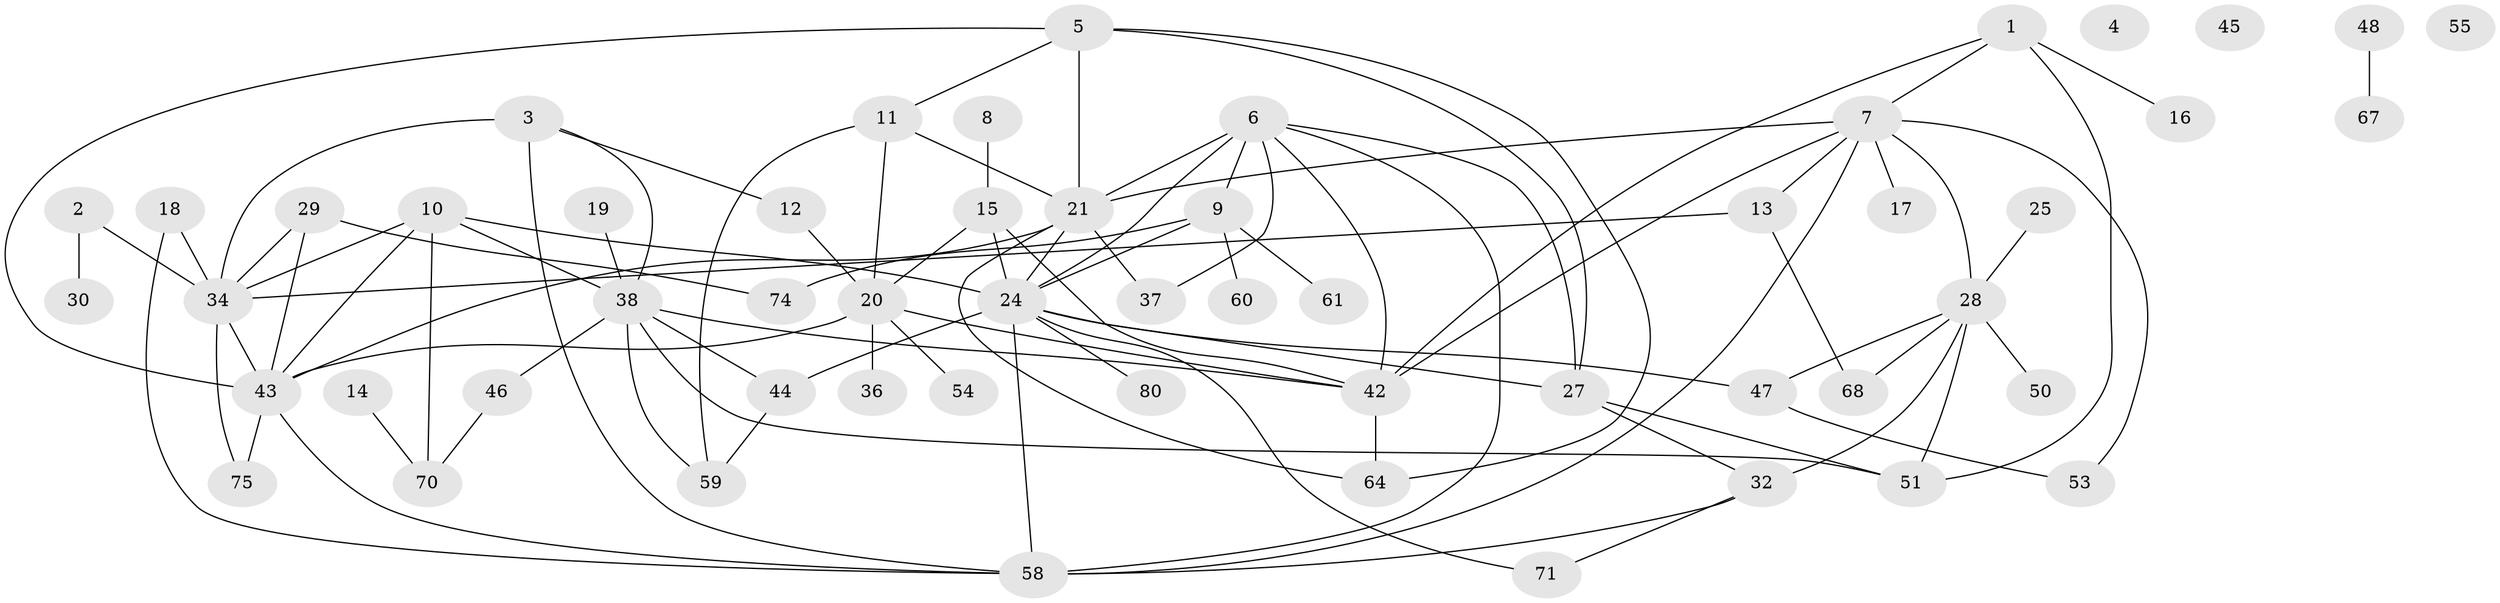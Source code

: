 // original degree distribution, {2: 0.2375, 4: 0.1375, 0: 0.0375, 3: 0.2, 6: 0.075, 1: 0.1875, 5: 0.0875, 7: 0.025, 8: 0.0125}
// Generated by graph-tools (version 1.1) at 2025/41/03/06/25 10:41:20]
// undirected, 56 vertices, 93 edges
graph export_dot {
graph [start="1"]
  node [color=gray90,style=filled];
  1 [super="+76"];
  2 [super="+66"];
  3 [super="+33"];
  4;
  5 [super="+40"];
  6 [super="+35"];
  7 [super="+39"];
  8;
  9 [super="+31"];
  10 [super="+77"];
  11 [super="+26"];
  12;
  13 [super="+62"];
  14;
  15 [super="+22"];
  16;
  17;
  18;
  19;
  20 [super="+23"];
  21 [super="+65"];
  24 [super="+41"];
  25;
  27;
  28 [super="+63"];
  29;
  30;
  32;
  34 [super="+52"];
  36 [super="+73"];
  37;
  38 [super="+57"];
  42 [super="+49"];
  43 [super="+78"];
  44;
  45;
  46;
  47 [super="+69"];
  48 [super="+56"];
  50;
  51 [super="+72"];
  53;
  54;
  55;
  58 [super="+79"];
  59;
  60;
  61;
  64;
  67;
  68;
  70;
  71;
  74;
  75;
  80;
  1 -- 16;
  1 -- 42;
  1 -- 51;
  1 -- 7;
  2 -- 34;
  2 -- 30;
  3 -- 12;
  3 -- 34 [weight=2];
  3 -- 38;
  3 -- 58;
  5 -- 21;
  5 -- 43;
  5 -- 64;
  5 -- 27;
  5 -- 11;
  6 -- 21 [weight=2];
  6 -- 27;
  6 -- 37;
  6 -- 58;
  6 -- 24;
  6 -- 42;
  6 -- 9;
  7 -- 17;
  7 -- 28;
  7 -- 21;
  7 -- 42;
  7 -- 53;
  7 -- 58;
  7 -- 13;
  8 -- 15;
  9 -- 60;
  9 -- 24;
  9 -- 74;
  9 -- 61;
  10 -- 24;
  10 -- 38;
  10 -- 43;
  10 -- 34;
  10 -- 70;
  11 -- 21;
  11 -- 20;
  11 -- 59;
  12 -- 20;
  13 -- 34;
  13 -- 68;
  14 -- 70;
  15 -- 24;
  15 -- 42;
  15 -- 20;
  18 -- 34;
  18 -- 58;
  19 -- 38;
  20 -- 54;
  20 -- 43;
  20 -- 42;
  20 -- 36;
  21 -- 24;
  21 -- 64;
  21 -- 37;
  21 -- 43;
  24 -- 27;
  24 -- 80;
  24 -- 71;
  24 -- 44;
  24 -- 47;
  24 -- 58;
  25 -- 28;
  27 -- 32;
  27 -- 51;
  28 -- 32;
  28 -- 50;
  28 -- 68;
  28 -- 47;
  28 -- 51;
  29 -- 43;
  29 -- 74;
  29 -- 34;
  32 -- 58;
  32 -- 71;
  34 -- 75;
  34 -- 43;
  38 -- 46;
  38 -- 59;
  38 -- 42;
  38 -- 44;
  38 -- 51;
  42 -- 64;
  43 -- 58;
  43 -- 75;
  44 -- 59;
  46 -- 70;
  47 -- 53;
  48 -- 67;
}
